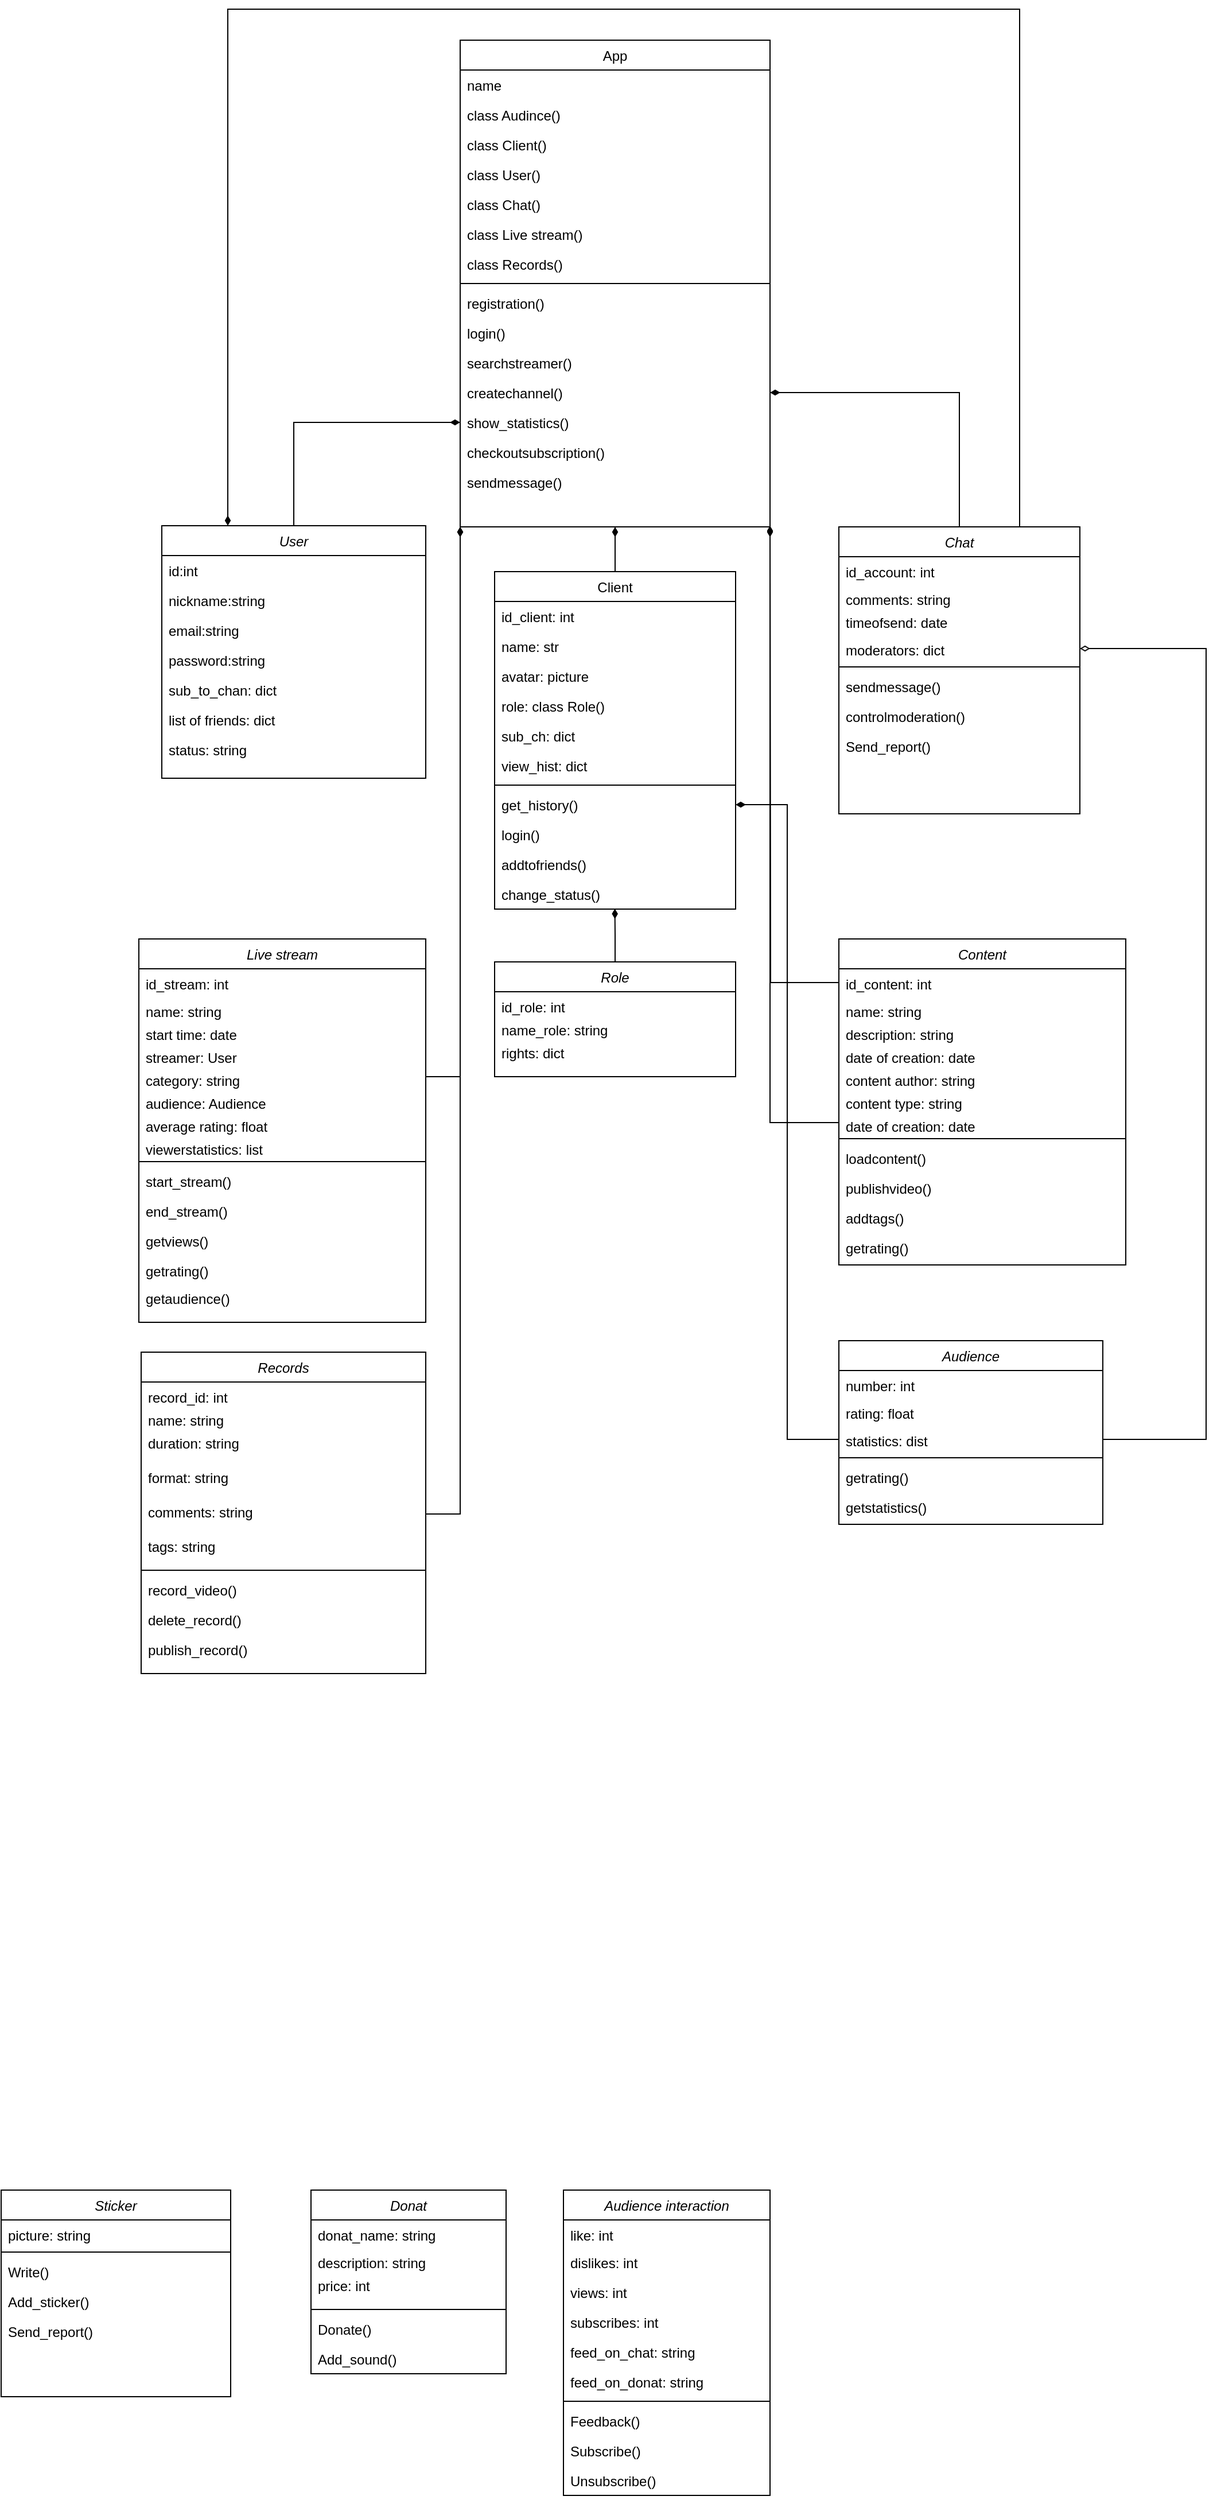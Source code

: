 <mxfile version="22.0.4" type="google">
  <diagram id="C5RBs43oDa-KdzZeNtuy" name="Page-1">
    <mxGraphModel dx="2021" dy="2957" grid="1" gridSize="10" guides="1" tooltips="1" connect="1" arrows="1" fold="1" page="1" pageScale="1" pageWidth="827" pageHeight="1169" math="0" shadow="0">
      <root>
        <mxCell id="WIyWlLk6GJQsqaUBKTNV-0" />
        <mxCell id="WIyWlLk6GJQsqaUBKTNV-1" parent="WIyWlLk6GJQsqaUBKTNV-0" />
        <mxCell id="UGSIZcxoESysvFUtG4TC-236" style="edgeStyle=orthogonalEdgeStyle;rounded=0;orthogonalLoop=1;jettySize=auto;html=1;exitX=0.5;exitY=0;exitDx=0;exitDy=0;entryX=0.5;entryY=1;entryDx=0;entryDy=0;endArrow=diamondThin;endFill=1;" edge="1" parent="WIyWlLk6GJQsqaUBKTNV-1" source="zkfFHV4jXpPFQw0GAbJ--17" target="UGSIZcxoESysvFUtG4TC-107">
          <mxGeometry relative="1" as="geometry" />
        </mxCell>
        <mxCell id="zkfFHV4jXpPFQw0GAbJ--17" value="Client" style="swimlane;fontStyle=0;align=center;verticalAlign=top;childLayout=stackLayout;horizontal=1;startSize=26;horizontalStack=0;resizeParent=1;resizeLast=0;collapsible=1;marginBottom=0;rounded=0;shadow=0;strokeWidth=1;" parent="WIyWlLk6GJQsqaUBKTNV-1" vertex="1">
          <mxGeometry x="-300" y="-1130" width="210" height="294" as="geometry">
            <mxRectangle x="550" y="140" width="160" height="26" as="alternateBounds" />
          </mxGeometry>
        </mxCell>
        <mxCell id="B8_ikGDVAbb1fkvd0sHW-5" value="id_client: int" style="text;align=left;verticalAlign=top;spacingLeft=4;spacingRight=4;overflow=hidden;rotatable=0;points=[[0,0.5],[1,0.5]];portConstraint=eastwest;" parent="zkfFHV4jXpPFQw0GAbJ--17" vertex="1">
          <mxGeometry y="26" width="210" height="26" as="geometry" />
        </mxCell>
        <mxCell id="zkfFHV4jXpPFQw0GAbJ--22" value="name: str" style="text;align=left;verticalAlign=top;spacingLeft=4;spacingRight=4;overflow=hidden;rotatable=0;points=[[0,0.5],[1,0.5]];portConstraint=eastwest;rounded=0;shadow=0;html=0;" parent="zkfFHV4jXpPFQw0GAbJ--17" vertex="1">
          <mxGeometry y="52" width="210" height="26" as="geometry" />
        </mxCell>
        <mxCell id="B8_ikGDVAbb1fkvd0sHW-7" value="avatar: picture" style="text;align=left;verticalAlign=top;spacingLeft=4;spacingRight=4;overflow=hidden;rotatable=0;points=[[0,0.5],[1,0.5]];portConstraint=eastwest;rounded=0;shadow=0;html=0;" parent="zkfFHV4jXpPFQw0GAbJ--17" vertex="1">
          <mxGeometry y="78" width="210" height="26" as="geometry" />
        </mxCell>
        <mxCell id="B8_ikGDVAbb1fkvd0sHW-8" value="role: class Role()" style="text;align=left;verticalAlign=top;spacingLeft=4;spacingRight=4;overflow=hidden;rotatable=0;points=[[0,0.5],[1,0.5]];portConstraint=eastwest;rounded=0;shadow=0;html=0;" parent="zkfFHV4jXpPFQw0GAbJ--17" vertex="1">
          <mxGeometry y="104" width="210" height="26" as="geometry" />
        </mxCell>
        <mxCell id="UGSIZcxoESysvFUtG4TC-145" value="sub_ch: dict" style="text;align=left;verticalAlign=top;spacingLeft=4;spacingRight=4;overflow=hidden;rotatable=0;points=[[0,0.5],[1,0.5]];portConstraint=eastwest;rounded=0;shadow=0;html=0;" vertex="1" parent="zkfFHV4jXpPFQw0GAbJ--17">
          <mxGeometry y="130" width="210" height="26" as="geometry" />
        </mxCell>
        <mxCell id="UGSIZcxoESysvFUtG4TC-146" value="view_hist: dict" style="text;align=left;verticalAlign=top;spacingLeft=4;spacingRight=4;overflow=hidden;rotatable=0;points=[[0,0.5],[1,0.5]];portConstraint=eastwest;rounded=0;shadow=0;html=0;" vertex="1" parent="zkfFHV4jXpPFQw0GAbJ--17">
          <mxGeometry y="156" width="210" height="26" as="geometry" />
        </mxCell>
        <mxCell id="zkfFHV4jXpPFQw0GAbJ--23" value="" style="line;html=1;strokeWidth=1;align=left;verticalAlign=middle;spacingTop=-1;spacingLeft=3;spacingRight=3;rotatable=0;labelPosition=right;points=[];portConstraint=eastwest;" parent="zkfFHV4jXpPFQw0GAbJ--17" vertex="1">
          <mxGeometry y="182" width="210" height="8" as="geometry" />
        </mxCell>
        <mxCell id="zkfFHV4jXpPFQw0GAbJ--24" value="get_history()" style="text;align=left;verticalAlign=top;spacingLeft=4;spacingRight=4;overflow=hidden;rotatable=0;points=[[0,0.5],[1,0.5]];portConstraint=eastwest;" parent="zkfFHV4jXpPFQw0GAbJ--17" vertex="1">
          <mxGeometry y="190" width="210" height="26" as="geometry" />
        </mxCell>
        <mxCell id="B8_ikGDVAbb1fkvd0sHW-78" value="login()" style="text;align=left;verticalAlign=top;spacingLeft=4;spacingRight=4;overflow=hidden;rotatable=0;points=[[0,0.5],[1,0.5]];portConstraint=eastwest;" parent="zkfFHV4jXpPFQw0GAbJ--17" vertex="1">
          <mxGeometry y="216" width="210" height="26" as="geometry" />
        </mxCell>
        <mxCell id="3c8CafPtWmcre8WRal2y-1" value="addtofriends()" style="text;align=left;verticalAlign=top;spacingLeft=4;spacingRight=4;overflow=hidden;rotatable=0;points=[[0,0.5],[1,0.5]];portConstraint=eastwest;" parent="zkfFHV4jXpPFQw0GAbJ--17" vertex="1">
          <mxGeometry y="242" width="210" height="26" as="geometry" />
        </mxCell>
        <mxCell id="B8_ikGDVAbb1fkvd0sHW-79" value="change_status()" style="text;align=left;verticalAlign=top;spacingLeft=4;spacingRight=4;overflow=hidden;rotatable=0;points=[[0,0.5],[1,0.5]];portConstraint=eastwest;" parent="zkfFHV4jXpPFQw0GAbJ--17" vertex="1">
          <mxGeometry y="268" width="210" height="26" as="geometry" />
        </mxCell>
        <mxCell id="Hy8D1FEmnAMoE5ZinH2g-4" value="Content" style="swimlane;fontStyle=2;align=center;verticalAlign=top;childLayout=stackLayout;horizontal=1;startSize=26;horizontalStack=0;resizeParent=1;resizeLast=0;collapsible=1;marginBottom=0;rounded=0;shadow=0;strokeWidth=1;" parent="WIyWlLk6GJQsqaUBKTNV-1" vertex="1">
          <mxGeometry y="-810" width="250" height="284" as="geometry">
            <mxRectangle x="230" y="140" width="160" height="26" as="alternateBounds" />
          </mxGeometry>
        </mxCell>
        <mxCell id="UGSIZcxoESysvFUtG4TC-8" value="id_content: int" style="text;align=left;verticalAlign=top;spacingLeft=4;spacingRight=4;overflow=hidden;rotatable=0;points=[[0,0.5],[1,0.5]];portConstraint=eastwest;rounded=0;shadow=0;html=0;" vertex="1" parent="Hy8D1FEmnAMoE5ZinH2g-4">
          <mxGeometry y="26" width="250" height="24" as="geometry" />
        </mxCell>
        <mxCell id="B8_ikGDVAbb1fkvd0sHW-59" value="name: string&#xa;" style="text;align=left;verticalAlign=top;spacingLeft=4;spacingRight=4;overflow=hidden;rotatable=0;points=[[0,0.5],[1,0.5]];portConstraint=eastwest;rounded=0;shadow=0;html=0;" parent="Hy8D1FEmnAMoE5ZinH2g-4" vertex="1">
          <mxGeometry y="50" width="250" height="20" as="geometry" />
        </mxCell>
        <mxCell id="UGSIZcxoESysvFUtG4TC-9" value="description: string&#xa;" style="text;align=left;verticalAlign=top;spacingLeft=4;spacingRight=4;overflow=hidden;rotatable=0;points=[[0,0.5],[1,0.5]];portConstraint=eastwest;rounded=0;shadow=0;html=0;" vertex="1" parent="Hy8D1FEmnAMoE5ZinH2g-4">
          <mxGeometry y="70" width="250" height="20" as="geometry" />
        </mxCell>
        <mxCell id="UGSIZcxoESysvFUtG4TC-180" value="date of creation: date" style="text;align=left;verticalAlign=top;spacingLeft=4;spacingRight=4;overflow=hidden;rotatable=0;points=[[0,0.5],[1,0.5]];portConstraint=eastwest;rounded=0;shadow=0;html=0;" vertex="1" parent="Hy8D1FEmnAMoE5ZinH2g-4">
          <mxGeometry y="90" width="250" height="20" as="geometry" />
        </mxCell>
        <mxCell id="UGSIZcxoESysvFUtG4TC-181" value="content author: string" style="text;align=left;verticalAlign=top;spacingLeft=4;spacingRight=4;overflow=hidden;rotatable=0;points=[[0,0.5],[1,0.5]];portConstraint=eastwest;rounded=0;shadow=0;html=0;" vertex="1" parent="Hy8D1FEmnAMoE5ZinH2g-4">
          <mxGeometry y="110" width="250" height="20" as="geometry" />
        </mxCell>
        <mxCell id="UGSIZcxoESysvFUtG4TC-182" value="content type: string" style="text;align=left;verticalAlign=top;spacingLeft=4;spacingRight=4;overflow=hidden;rotatable=0;points=[[0,0.5],[1,0.5]];portConstraint=eastwest;rounded=0;shadow=0;html=0;" vertex="1" parent="Hy8D1FEmnAMoE5ZinH2g-4">
          <mxGeometry y="130" width="250" height="20" as="geometry" />
        </mxCell>
        <mxCell id="UGSIZcxoESysvFUtG4TC-183" value="date of creation: date" style="text;align=left;verticalAlign=top;spacingLeft=4;spacingRight=4;overflow=hidden;rotatable=0;points=[[0,0.5],[1,0.5]];portConstraint=eastwest;rounded=0;shadow=0;html=0;" vertex="1" parent="Hy8D1FEmnAMoE5ZinH2g-4">
          <mxGeometry y="150" width="250" height="20" as="geometry" />
        </mxCell>
        <mxCell id="Hy8D1FEmnAMoE5ZinH2g-6" value="" style="line;html=1;strokeWidth=1;align=left;verticalAlign=middle;spacingTop=-1;spacingLeft=3;spacingRight=3;rotatable=0;labelPosition=right;points=[];portConstraint=eastwest;" parent="Hy8D1FEmnAMoE5ZinH2g-4" vertex="1">
          <mxGeometry y="170" width="250" height="8" as="geometry" />
        </mxCell>
        <mxCell id="OMT4Jzc-BV6IobhORvSo-1" value="loadcontent()" style="text;align=left;verticalAlign=top;spacingLeft=4;spacingRight=4;overflow=hidden;rotatable=0;points=[[0,0.5],[1,0.5]];portConstraint=eastwest;" parent="Hy8D1FEmnAMoE5ZinH2g-4" vertex="1">
          <mxGeometry y="178" width="250" height="26" as="geometry" />
        </mxCell>
        <mxCell id="UGSIZcxoESysvFUtG4TC-184" value="publishvideo()" style="text;align=left;verticalAlign=top;spacingLeft=4;spacingRight=4;overflow=hidden;rotatable=0;points=[[0,0.5],[1,0.5]];portConstraint=eastwest;" vertex="1" parent="Hy8D1FEmnAMoE5ZinH2g-4">
          <mxGeometry y="204" width="250" height="26" as="geometry" />
        </mxCell>
        <mxCell id="UGSIZcxoESysvFUtG4TC-196" value="addtags()" style="text;align=left;verticalAlign=top;spacingLeft=4;spacingRight=4;overflow=hidden;rotatable=0;points=[[0,0.5],[1,0.5]];portConstraint=eastwest;" vertex="1" parent="Hy8D1FEmnAMoE5ZinH2g-4">
          <mxGeometry y="230" width="250" height="26" as="geometry" />
        </mxCell>
        <mxCell id="UGSIZcxoESysvFUtG4TC-197" value="getrating()" style="text;align=left;verticalAlign=top;spacingLeft=4;spacingRight=4;overflow=hidden;rotatable=0;points=[[0,0.5],[1,0.5]];portConstraint=eastwest;" vertex="1" parent="Hy8D1FEmnAMoE5ZinH2g-4">
          <mxGeometry y="256" width="250" height="26" as="geometry" />
        </mxCell>
        <mxCell id="UGSIZcxoESysvFUtG4TC-14" value="Records" style="swimlane;fontStyle=2;align=center;verticalAlign=top;childLayout=stackLayout;horizontal=1;startSize=26;horizontalStack=0;resizeParent=1;resizeLast=0;collapsible=1;marginBottom=0;rounded=0;shadow=0;strokeWidth=1;" vertex="1" parent="WIyWlLk6GJQsqaUBKTNV-1">
          <mxGeometry x="-608" y="-450" width="248" height="280" as="geometry">
            <mxRectangle x="230" y="140" width="160" height="26" as="alternateBounds" />
          </mxGeometry>
        </mxCell>
        <mxCell id="UGSIZcxoESysvFUtG4TC-16" value="record_id: int" style="text;align=left;verticalAlign=top;spacingLeft=4;spacingRight=4;overflow=hidden;rotatable=0;points=[[0,0.5],[1,0.5]];portConstraint=eastwest;rounded=0;shadow=0;html=0;" vertex="1" parent="UGSIZcxoESysvFUtG4TC-14">
          <mxGeometry y="26" width="248" height="20" as="geometry" />
        </mxCell>
        <mxCell id="UGSIZcxoESysvFUtG4TC-103" value="name: string&#xa;" style="text;align=left;verticalAlign=top;spacingLeft=4;spacingRight=4;overflow=hidden;rotatable=0;points=[[0,0.5],[1,0.5]];portConstraint=eastwest;rounded=0;shadow=0;html=0;" vertex="1" parent="UGSIZcxoESysvFUtG4TC-14">
          <mxGeometry y="46" width="248" height="20" as="geometry" />
        </mxCell>
        <mxCell id="UGSIZcxoESysvFUtG4TC-17" value="duration: string" style="text;align=left;verticalAlign=top;spacingLeft=4;spacingRight=4;overflow=hidden;rotatable=0;points=[[0,0.5],[1,0.5]];portConstraint=eastwest;rounded=0;shadow=0;html=0;" vertex="1" parent="UGSIZcxoESysvFUtG4TC-14">
          <mxGeometry y="66" width="248" height="30" as="geometry" />
        </mxCell>
        <mxCell id="UGSIZcxoESysvFUtG4TC-216" value="format: string" style="text;align=left;verticalAlign=top;spacingLeft=4;spacingRight=4;overflow=hidden;rotatable=0;points=[[0,0.5],[1,0.5]];portConstraint=eastwest;rounded=0;shadow=0;html=0;" vertex="1" parent="UGSIZcxoESysvFUtG4TC-14">
          <mxGeometry y="96" width="248" height="30" as="geometry" />
        </mxCell>
        <mxCell id="UGSIZcxoESysvFUtG4TC-217" value="comments: string&#xa;" style="text;align=left;verticalAlign=top;spacingLeft=4;spacingRight=4;overflow=hidden;rotatable=0;points=[[0,0.5],[1,0.5]];portConstraint=eastwest;rounded=0;shadow=0;html=0;" vertex="1" parent="UGSIZcxoESysvFUtG4TC-14">
          <mxGeometry y="126" width="248" height="30" as="geometry" />
        </mxCell>
        <mxCell id="UGSIZcxoESysvFUtG4TC-218" value="tags: string&#xa;" style="text;align=left;verticalAlign=top;spacingLeft=4;spacingRight=4;overflow=hidden;rotatable=0;points=[[0,0.5],[1,0.5]];portConstraint=eastwest;rounded=0;shadow=0;html=0;" vertex="1" parent="UGSIZcxoESysvFUtG4TC-14">
          <mxGeometry y="156" width="248" height="30" as="geometry" />
        </mxCell>
        <mxCell id="UGSIZcxoESysvFUtG4TC-18" value="" style="line;html=1;strokeWidth=1;align=left;verticalAlign=middle;spacingTop=-1;spacingLeft=3;spacingRight=3;rotatable=0;labelPosition=right;points=[];portConstraint=eastwest;" vertex="1" parent="UGSIZcxoESysvFUtG4TC-14">
          <mxGeometry y="186" width="248" height="8" as="geometry" />
        </mxCell>
        <mxCell id="UGSIZcxoESysvFUtG4TC-100" value="record_video()" style="text;align=left;verticalAlign=top;spacingLeft=4;spacingRight=4;overflow=hidden;rotatable=0;points=[[0,0.5],[1,0.5]];portConstraint=eastwest;" vertex="1" parent="UGSIZcxoESysvFUtG4TC-14">
          <mxGeometry y="194" width="248" height="26" as="geometry" />
        </mxCell>
        <mxCell id="UGSIZcxoESysvFUtG4TC-99" value="delete_record()" style="text;align=left;verticalAlign=top;spacingLeft=4;spacingRight=4;overflow=hidden;rotatable=0;points=[[0,0.5],[1,0.5]];portConstraint=eastwest;" vertex="1" parent="UGSIZcxoESysvFUtG4TC-14">
          <mxGeometry y="220" width="248" height="26" as="geometry" />
        </mxCell>
        <mxCell id="UGSIZcxoESysvFUtG4TC-101" value="publish_record()" style="text;align=left;verticalAlign=top;spacingLeft=4;spacingRight=4;overflow=hidden;rotatable=0;points=[[0,0.5],[1,0.5]];portConstraint=eastwest;" vertex="1" parent="UGSIZcxoESysvFUtG4TC-14">
          <mxGeometry y="246" width="248" height="26" as="geometry" />
        </mxCell>
        <mxCell id="UGSIZcxoESysvFUtG4TC-21" value="Live stream" style="swimlane;fontStyle=2;align=center;verticalAlign=top;childLayout=stackLayout;horizontal=1;startSize=26;horizontalStack=0;resizeParent=1;resizeLast=0;collapsible=1;marginBottom=0;rounded=0;shadow=0;strokeWidth=1;" vertex="1" parent="WIyWlLk6GJQsqaUBKTNV-1">
          <mxGeometry x="-610" y="-810" width="250" height="334" as="geometry">
            <mxRectangle x="230" y="140" width="160" height="26" as="alternateBounds" />
          </mxGeometry>
        </mxCell>
        <mxCell id="UGSIZcxoESysvFUtG4TC-22" value="id_stream: int&#xa;" style="text;align=left;verticalAlign=top;spacingLeft=4;spacingRight=4;overflow=hidden;rotatable=0;points=[[0,0.5],[1,0.5]];portConstraint=eastwest;rounded=0;shadow=0;html=0;" vertex="1" parent="UGSIZcxoESysvFUtG4TC-21">
          <mxGeometry y="26" width="250" height="24" as="geometry" />
        </mxCell>
        <mxCell id="UGSIZcxoESysvFUtG4TC-23" value="name: string&#xa;" style="text;align=left;verticalAlign=top;spacingLeft=4;spacingRight=4;overflow=hidden;rotatable=0;points=[[0,0.5],[1,0.5]];portConstraint=eastwest;rounded=0;shadow=0;html=0;" vertex="1" parent="UGSIZcxoESysvFUtG4TC-21">
          <mxGeometry y="50" width="250" height="20" as="geometry" />
        </mxCell>
        <mxCell id="UGSIZcxoESysvFUtG4TC-199" value="start time: date" style="text;align=left;verticalAlign=top;spacingLeft=4;spacingRight=4;overflow=hidden;rotatable=0;points=[[0,0.5],[1,0.5]];portConstraint=eastwest;rounded=0;shadow=0;html=0;" vertex="1" parent="UGSIZcxoESysvFUtG4TC-21">
          <mxGeometry y="70" width="250" height="20" as="geometry" />
        </mxCell>
        <mxCell id="UGSIZcxoESysvFUtG4TC-210" value="streamer: User" style="text;align=left;verticalAlign=top;spacingLeft=4;spacingRight=4;overflow=hidden;rotatable=0;points=[[0,0.5],[1,0.5]];portConstraint=eastwest;rounded=0;shadow=0;html=0;" vertex="1" parent="UGSIZcxoESysvFUtG4TC-21">
          <mxGeometry y="90" width="250" height="20" as="geometry" />
        </mxCell>
        <mxCell id="UGSIZcxoESysvFUtG4TC-211" value="category: string" style="text;align=left;verticalAlign=top;spacingLeft=4;spacingRight=4;overflow=hidden;rotatable=0;points=[[0,0.5],[1,0.5]];portConstraint=eastwest;rounded=0;shadow=0;html=0;" vertex="1" parent="UGSIZcxoESysvFUtG4TC-21">
          <mxGeometry y="110" width="250" height="20" as="geometry" />
        </mxCell>
        <mxCell id="UGSIZcxoESysvFUtG4TC-212" value="audience: Audience" style="text;align=left;verticalAlign=top;spacingLeft=4;spacingRight=4;overflow=hidden;rotatable=0;points=[[0,0.5],[1,0.5]];portConstraint=eastwest;rounded=0;shadow=0;html=0;" vertex="1" parent="UGSIZcxoESysvFUtG4TC-21">
          <mxGeometry y="130" width="250" height="20" as="geometry" />
        </mxCell>
        <mxCell id="UGSIZcxoESysvFUtG4TC-213" value="average rating: float" style="text;align=left;verticalAlign=top;spacingLeft=4;spacingRight=4;overflow=hidden;rotatable=0;points=[[0,0.5],[1,0.5]];portConstraint=eastwest;rounded=0;shadow=0;html=0;" vertex="1" parent="UGSIZcxoESysvFUtG4TC-21">
          <mxGeometry y="150" width="250" height="20" as="geometry" />
        </mxCell>
        <mxCell id="UGSIZcxoESysvFUtG4TC-214" value="viewerstatistics: list" style="text;align=left;verticalAlign=top;spacingLeft=4;spacingRight=4;overflow=hidden;rotatable=0;points=[[0,0.5],[1,0.5]];portConstraint=eastwest;rounded=0;shadow=0;html=0;" vertex="1" parent="UGSIZcxoESysvFUtG4TC-21">
          <mxGeometry y="170" width="250" height="20" as="geometry" />
        </mxCell>
        <mxCell id="UGSIZcxoESysvFUtG4TC-25" value="" style="line;html=1;strokeWidth=1;align=left;verticalAlign=middle;spacingTop=-1;spacingLeft=3;spacingRight=3;rotatable=0;labelPosition=right;points=[];portConstraint=eastwest;" vertex="1" parent="UGSIZcxoESysvFUtG4TC-21">
          <mxGeometry y="190" width="250" height="8" as="geometry" />
        </mxCell>
        <mxCell id="UGSIZcxoESysvFUtG4TC-26" value="start_stream()" style="text;align=left;verticalAlign=top;spacingLeft=4;spacingRight=4;overflow=hidden;rotatable=0;points=[[0,0.5],[1,0.5]];portConstraint=eastwest;" vertex="1" parent="UGSIZcxoESysvFUtG4TC-21">
          <mxGeometry y="198" width="250" height="26" as="geometry" />
        </mxCell>
        <mxCell id="UGSIZcxoESysvFUtG4TC-45" value="end_stream()" style="text;align=left;verticalAlign=top;spacingLeft=4;spacingRight=4;overflow=hidden;rotatable=0;points=[[0,0.5],[1,0.5]];portConstraint=eastwest;" vertex="1" parent="UGSIZcxoESysvFUtG4TC-21">
          <mxGeometry y="224" width="250" height="26" as="geometry" />
        </mxCell>
        <mxCell id="UGSIZcxoESysvFUtG4TC-53" value="getviews()" style="text;align=left;verticalAlign=top;spacingLeft=4;spacingRight=4;overflow=hidden;rotatable=0;points=[[0,0.5],[1,0.5]];portConstraint=eastwest;" vertex="1" parent="UGSIZcxoESysvFUtG4TC-21">
          <mxGeometry y="250" width="250" height="26" as="geometry" />
        </mxCell>
        <mxCell id="UGSIZcxoESysvFUtG4TC-54" value="getrating()" style="text;align=left;verticalAlign=top;spacingLeft=4;spacingRight=4;overflow=hidden;rotatable=0;points=[[0,0.5],[1,0.5]];portConstraint=eastwest;" vertex="1" parent="UGSIZcxoESysvFUtG4TC-21">
          <mxGeometry y="276" width="250" height="24" as="geometry" />
        </mxCell>
        <mxCell id="UGSIZcxoESysvFUtG4TC-98" value="getaudience()" style="text;align=left;verticalAlign=top;spacingLeft=4;spacingRight=4;overflow=hidden;rotatable=0;points=[[0,0.5],[1,0.5]];portConstraint=eastwest;" vertex="1" parent="UGSIZcxoESysvFUtG4TC-21">
          <mxGeometry y="300" width="250" height="34" as="geometry" />
        </mxCell>
        <mxCell id="UGSIZcxoESysvFUtG4TC-27" value="Donat" style="swimlane;fontStyle=2;align=center;verticalAlign=top;childLayout=stackLayout;horizontal=1;startSize=26;horizontalStack=0;resizeParent=1;resizeLast=0;collapsible=1;marginBottom=0;rounded=0;shadow=0;strokeWidth=1;" vertex="1" parent="WIyWlLk6GJQsqaUBKTNV-1">
          <mxGeometry x="-460" y="280" width="170" height="160" as="geometry">
            <mxRectangle x="230" y="140" width="160" height="26" as="alternateBounds" />
          </mxGeometry>
        </mxCell>
        <mxCell id="UGSIZcxoESysvFUtG4TC-28" value="donat_name: string&#xa;" style="text;align=left;verticalAlign=top;spacingLeft=4;spacingRight=4;overflow=hidden;rotatable=0;points=[[0,0.5],[1,0.5]];portConstraint=eastwest;rounded=0;shadow=0;html=0;" vertex="1" parent="UGSIZcxoESysvFUtG4TC-27">
          <mxGeometry y="26" width="170" height="24" as="geometry" />
        </mxCell>
        <mxCell id="UGSIZcxoESysvFUtG4TC-29" value="description: string&#xa;" style="text;align=left;verticalAlign=top;spacingLeft=4;spacingRight=4;overflow=hidden;rotatable=0;points=[[0,0.5],[1,0.5]];portConstraint=eastwest;rounded=0;shadow=0;html=0;" vertex="1" parent="UGSIZcxoESysvFUtG4TC-27">
          <mxGeometry y="50" width="170" height="20" as="geometry" />
        </mxCell>
        <mxCell id="UGSIZcxoESysvFUtG4TC-30" value="price: int&#xa;" style="text;align=left;verticalAlign=top;spacingLeft=4;spacingRight=4;overflow=hidden;rotatable=0;points=[[0,0.5],[1,0.5]];portConstraint=eastwest;rounded=0;shadow=0;html=0;" vertex="1" parent="UGSIZcxoESysvFUtG4TC-27">
          <mxGeometry y="70" width="170" height="30" as="geometry" />
        </mxCell>
        <mxCell id="UGSIZcxoESysvFUtG4TC-31" value="" style="line;html=1;strokeWidth=1;align=left;verticalAlign=middle;spacingTop=-1;spacingLeft=3;spacingRight=3;rotatable=0;labelPosition=right;points=[];portConstraint=eastwest;" vertex="1" parent="UGSIZcxoESysvFUtG4TC-27">
          <mxGeometry y="100" width="170" height="8" as="geometry" />
        </mxCell>
        <mxCell id="UGSIZcxoESysvFUtG4TC-32" value="Donate()" style="text;align=left;verticalAlign=top;spacingLeft=4;spacingRight=4;overflow=hidden;rotatable=0;points=[[0,0.5],[1,0.5]];portConstraint=eastwest;" vertex="1" parent="UGSIZcxoESysvFUtG4TC-27">
          <mxGeometry y="108" width="170" height="26" as="geometry" />
        </mxCell>
        <mxCell id="UGSIZcxoESysvFUtG4TC-56" value="Add_sound()" style="text;align=left;verticalAlign=top;spacingLeft=4;spacingRight=4;overflow=hidden;rotatable=0;points=[[0,0.5],[1,0.5]];portConstraint=eastwest;" vertex="1" parent="UGSIZcxoESysvFUtG4TC-27">
          <mxGeometry y="134" width="170" height="26" as="geometry" />
        </mxCell>
        <mxCell id="UGSIZcxoESysvFUtG4TC-237" style="edgeStyle=orthogonalEdgeStyle;rounded=0;orthogonalLoop=1;jettySize=auto;html=1;exitX=0.5;exitY=0;exitDx=0;exitDy=0;entryX=1;entryY=0.5;entryDx=0;entryDy=0;endArrow=diamondThin;endFill=1;" edge="1" parent="WIyWlLk6GJQsqaUBKTNV-1" source="UGSIZcxoESysvFUtG4TC-33" target="UGSIZcxoESysvFUtG4TC-116">
          <mxGeometry relative="1" as="geometry" />
        </mxCell>
        <mxCell id="UGSIZcxoESysvFUtG4TC-248" style="edgeStyle=orthogonalEdgeStyle;rounded=0;orthogonalLoop=1;jettySize=auto;html=1;exitX=0.75;exitY=0;exitDx=0;exitDy=0;entryX=0.25;entryY=0;entryDx=0;entryDy=0;endArrow=diamondThin;endFill=1;" edge="1" parent="WIyWlLk6GJQsqaUBKTNV-1" source="UGSIZcxoESysvFUtG4TC-33" target="zkfFHV4jXpPFQw0GAbJ--0">
          <mxGeometry relative="1" as="geometry">
            <Array as="points">
              <mxPoint x="158" y="-1620" />
              <mxPoint x="-532" y="-1620" />
            </Array>
          </mxGeometry>
        </mxCell>
        <mxCell id="UGSIZcxoESysvFUtG4TC-33" value="Chat" style="swimlane;fontStyle=2;align=center;verticalAlign=top;childLayout=stackLayout;horizontal=1;startSize=26;horizontalStack=0;resizeParent=1;resizeLast=0;collapsible=1;marginBottom=0;rounded=0;shadow=0;strokeWidth=1;" vertex="1" parent="WIyWlLk6GJQsqaUBKTNV-1">
          <mxGeometry y="-1169" width="210" height="250" as="geometry">
            <mxRectangle x="230" y="140" width="160" height="26" as="alternateBounds" />
          </mxGeometry>
        </mxCell>
        <mxCell id="UGSIZcxoESysvFUtG4TC-36" value="id_account: int " style="text;align=left;verticalAlign=top;spacingLeft=4;spacingRight=4;overflow=hidden;rotatable=0;points=[[0,0.5],[1,0.5]];portConstraint=eastwest;rounded=0;shadow=0;html=0;" vertex="1" parent="UGSIZcxoESysvFUtG4TC-33">
          <mxGeometry y="26" width="210" height="24" as="geometry" />
        </mxCell>
        <mxCell id="UGSIZcxoESysvFUtG4TC-34" value="comments: string&#xa;" style="text;align=left;verticalAlign=top;spacingLeft=4;spacingRight=4;overflow=hidden;rotatable=0;points=[[0,0.5],[1,0.5]];portConstraint=eastwest;rounded=0;shadow=0;html=0;" vertex="1" parent="UGSIZcxoESysvFUtG4TC-33">
          <mxGeometry y="50" width="210" height="20" as="geometry" />
        </mxCell>
        <mxCell id="UGSIZcxoESysvFUtG4TC-178" value="timeofsend: date" style="text;align=left;verticalAlign=top;spacingLeft=4;spacingRight=4;overflow=hidden;rotatable=0;points=[[0,0.5],[1,0.5]];portConstraint=eastwest;rounded=0;shadow=0;html=0;" vertex="1" parent="UGSIZcxoESysvFUtG4TC-33">
          <mxGeometry y="70" width="210" height="24" as="geometry" />
        </mxCell>
        <mxCell id="UGSIZcxoESysvFUtG4TC-179" value="moderators: dict&#xa;" style="text;align=left;verticalAlign=top;spacingLeft=4;spacingRight=4;overflow=hidden;rotatable=0;points=[[0,0.5],[1,0.5]];portConstraint=eastwest;rounded=0;shadow=0;html=0;" vertex="1" parent="UGSIZcxoESysvFUtG4TC-33">
          <mxGeometry y="94" width="210" height="24" as="geometry" />
        </mxCell>
        <mxCell id="UGSIZcxoESysvFUtG4TC-37" value="" style="line;html=1;strokeWidth=1;align=left;verticalAlign=middle;spacingTop=-1;spacingLeft=3;spacingRight=3;rotatable=0;labelPosition=right;points=[];portConstraint=eastwest;" vertex="1" parent="UGSIZcxoESysvFUtG4TC-33">
          <mxGeometry y="118" width="210" height="8" as="geometry" />
        </mxCell>
        <mxCell id="UGSIZcxoESysvFUtG4TC-38" value="sendmessage()" style="text;align=left;verticalAlign=top;spacingLeft=4;spacingRight=4;overflow=hidden;rotatable=0;points=[[0,0.5],[1,0.5]];portConstraint=eastwest;" vertex="1" parent="UGSIZcxoESysvFUtG4TC-33">
          <mxGeometry y="126" width="210" height="26" as="geometry" />
        </mxCell>
        <mxCell id="UGSIZcxoESysvFUtG4TC-86" value="controlmoderation()" style="text;align=left;verticalAlign=top;spacingLeft=4;spacingRight=4;overflow=hidden;rotatable=0;points=[[0,0.5],[1,0.5]];portConstraint=eastwest;" vertex="1" parent="UGSIZcxoESysvFUtG4TC-33">
          <mxGeometry y="152" width="210" height="26" as="geometry" />
        </mxCell>
        <mxCell id="UGSIZcxoESysvFUtG4TC-87" value="Send_report()" style="text;align=left;verticalAlign=top;spacingLeft=4;spacingRight=4;overflow=hidden;rotatable=0;points=[[0,0.5],[1,0.5]];portConstraint=eastwest;" vertex="1" parent="UGSIZcxoESysvFUtG4TC-33">
          <mxGeometry y="178" width="210" height="26" as="geometry" />
        </mxCell>
        <mxCell id="UGSIZcxoESysvFUtG4TC-39" value="Аudience interaction" style="swimlane;fontStyle=2;align=center;verticalAlign=top;childLayout=stackLayout;horizontal=1;startSize=26;horizontalStack=0;resizeParent=1;resizeLast=0;collapsible=1;marginBottom=0;rounded=0;shadow=0;strokeWidth=1;" vertex="1" parent="WIyWlLk6GJQsqaUBKTNV-1">
          <mxGeometry x="-240" y="280" width="180" height="266" as="geometry">
            <mxRectangle x="230" y="140" width="160" height="26" as="alternateBounds" />
          </mxGeometry>
        </mxCell>
        <mxCell id="UGSIZcxoESysvFUtG4TC-42" value="like: int&#xa; &#xa;" style="text;align=left;verticalAlign=top;spacingLeft=4;spacingRight=4;overflow=hidden;rotatable=0;points=[[0,0.5],[1,0.5]];portConstraint=eastwest;rounded=0;shadow=0;html=0;" vertex="1" parent="UGSIZcxoESysvFUtG4TC-39">
          <mxGeometry y="26" width="180" height="24" as="geometry" />
        </mxCell>
        <mxCell id="UGSIZcxoESysvFUtG4TC-76" value="dislikes: int&#xa;" style="text;align=left;verticalAlign=top;spacingLeft=4;spacingRight=4;overflow=hidden;rotatable=0;points=[[0,0.5],[1,0.5]];portConstraint=eastwest;" vertex="1" parent="UGSIZcxoESysvFUtG4TC-39">
          <mxGeometry y="50" width="180" height="26" as="geometry" />
        </mxCell>
        <mxCell id="UGSIZcxoESysvFUtG4TC-102" value="views: int" style="text;align=left;verticalAlign=top;spacingLeft=4;spacingRight=4;overflow=hidden;rotatable=0;points=[[0,0.5],[1,0.5]];portConstraint=eastwest;" vertex="1" parent="UGSIZcxoESysvFUtG4TC-39">
          <mxGeometry y="76" width="180" height="26" as="geometry" />
        </mxCell>
        <mxCell id="UGSIZcxoESysvFUtG4TC-77" value="subscribes: int&#xa;" style="text;align=left;verticalAlign=top;spacingLeft=4;spacingRight=4;overflow=hidden;rotatable=0;points=[[0,0.5],[1,0.5]];portConstraint=eastwest;" vertex="1" parent="UGSIZcxoESysvFUtG4TC-39">
          <mxGeometry y="102" width="180" height="26" as="geometry" />
        </mxCell>
        <mxCell id="UGSIZcxoESysvFUtG4TC-78" value="feed_on_chat: string&#xa;" style="text;align=left;verticalAlign=top;spacingLeft=4;spacingRight=4;overflow=hidden;rotatable=0;points=[[0,0.5],[1,0.5]];portConstraint=eastwest;" vertex="1" parent="UGSIZcxoESysvFUtG4TC-39">
          <mxGeometry y="128" width="180" height="26" as="geometry" />
        </mxCell>
        <mxCell id="UGSIZcxoESysvFUtG4TC-79" value="feed_on_donat: string&#xa;" style="text;align=left;verticalAlign=top;spacingLeft=4;spacingRight=4;overflow=hidden;rotatable=0;points=[[0,0.5],[1,0.5]];portConstraint=eastwest;" vertex="1" parent="UGSIZcxoESysvFUtG4TC-39">
          <mxGeometry y="154" width="180" height="26" as="geometry" />
        </mxCell>
        <mxCell id="UGSIZcxoESysvFUtG4TC-43" value="" style="line;html=1;strokeWidth=1;align=left;verticalAlign=middle;spacingTop=-1;spacingLeft=3;spacingRight=3;rotatable=0;labelPosition=right;points=[];portConstraint=eastwest;" vertex="1" parent="UGSIZcxoESysvFUtG4TC-39">
          <mxGeometry y="180" width="180" height="8" as="geometry" />
        </mxCell>
        <mxCell id="UGSIZcxoESysvFUtG4TC-44" value="Feedback()" style="text;align=left;verticalAlign=top;spacingLeft=4;spacingRight=4;overflow=hidden;rotatable=0;points=[[0,0.5],[1,0.5]];portConstraint=eastwest;" vertex="1" parent="UGSIZcxoESysvFUtG4TC-39">
          <mxGeometry y="188" width="180" height="26" as="geometry" />
        </mxCell>
        <mxCell id="UGSIZcxoESysvFUtG4TC-95" value="Subscribe()" style="text;align=left;verticalAlign=top;spacingLeft=4;spacingRight=4;overflow=hidden;rotatable=0;points=[[0,0.5],[1,0.5]];portConstraint=eastwest;" vertex="1" parent="UGSIZcxoESysvFUtG4TC-39">
          <mxGeometry y="214" width="180" height="26" as="geometry" />
        </mxCell>
        <mxCell id="UGSIZcxoESysvFUtG4TC-96" value="Unsubscribe()" style="text;align=left;verticalAlign=top;spacingLeft=4;spacingRight=4;overflow=hidden;rotatable=0;points=[[0,0.5],[1,0.5]];portConstraint=eastwest;" vertex="1" parent="UGSIZcxoESysvFUtG4TC-39">
          <mxGeometry y="240" width="180" height="26" as="geometry" />
        </mxCell>
        <mxCell id="UGSIZcxoESysvFUtG4TC-66" value="Audience" style="swimlane;fontStyle=2;align=center;verticalAlign=top;childLayout=stackLayout;horizontal=1;startSize=26;horizontalStack=0;resizeParent=1;resizeLast=0;collapsible=1;marginBottom=0;rounded=0;shadow=0;strokeWidth=1;" vertex="1" parent="WIyWlLk6GJQsqaUBKTNV-1">
          <mxGeometry y="-460" width="230" height="160" as="geometry">
            <mxRectangle x="230" y="140" width="160" height="26" as="alternateBounds" />
          </mxGeometry>
        </mxCell>
        <mxCell id="UGSIZcxoESysvFUtG4TC-67" value="number: int&#xa;" style="text;align=left;verticalAlign=top;spacingLeft=4;spacingRight=4;overflow=hidden;rotatable=0;points=[[0,0.5],[1,0.5]];portConstraint=eastwest;rounded=0;shadow=0;html=0;" vertex="1" parent="UGSIZcxoESysvFUtG4TC-66">
          <mxGeometry y="26" width="230" height="24" as="geometry" />
        </mxCell>
        <mxCell id="UGSIZcxoESysvFUtG4TC-176" value="rating: float&#xa;" style="text;align=left;verticalAlign=top;spacingLeft=4;spacingRight=4;overflow=hidden;rotatable=0;points=[[0,0.5],[1,0.5]];portConstraint=eastwest;rounded=0;shadow=0;html=0;" vertex="1" parent="UGSIZcxoESysvFUtG4TC-66">
          <mxGeometry y="50" width="230" height="24" as="geometry" />
        </mxCell>
        <mxCell id="UGSIZcxoESysvFUtG4TC-177" value="statistics: dist&#xa;" style="text;align=left;verticalAlign=top;spacingLeft=4;spacingRight=4;overflow=hidden;rotatable=0;points=[[0,0.5],[1,0.5]];portConstraint=eastwest;rounded=0;shadow=0;html=0;" vertex="1" parent="UGSIZcxoESysvFUtG4TC-66">
          <mxGeometry y="74" width="230" height="24" as="geometry" />
        </mxCell>
        <mxCell id="UGSIZcxoESysvFUtG4TC-68" value="" style="line;html=1;strokeWidth=1;align=left;verticalAlign=middle;spacingTop=-1;spacingLeft=3;spacingRight=3;rotatable=0;labelPosition=right;points=[];portConstraint=eastwest;" vertex="1" parent="UGSIZcxoESysvFUtG4TC-66">
          <mxGeometry y="98" width="230" height="8" as="geometry" />
        </mxCell>
        <mxCell id="UGSIZcxoESysvFUtG4TC-69" value="getrating()" style="text;align=left;verticalAlign=top;spacingLeft=4;spacingRight=4;overflow=hidden;rotatable=0;points=[[0,0.5],[1,0.5]];portConstraint=eastwest;" vertex="1" parent="UGSIZcxoESysvFUtG4TC-66">
          <mxGeometry y="106" width="230" height="26" as="geometry" />
        </mxCell>
        <mxCell id="UGSIZcxoESysvFUtG4TC-70" value="getstatistics()" style="text;align=left;verticalAlign=top;spacingLeft=4;spacingRight=4;overflow=hidden;rotatable=0;points=[[0,0.5],[1,0.5]];portConstraint=eastwest;rounded=0;shadow=0;html=0;" vertex="1" parent="UGSIZcxoESysvFUtG4TC-66">
          <mxGeometry y="132" width="230" height="24" as="geometry" />
        </mxCell>
        <mxCell id="UGSIZcxoESysvFUtG4TC-107" value="App" style="swimlane;fontStyle=0;align=center;verticalAlign=top;childLayout=stackLayout;horizontal=1;startSize=26;horizontalStack=0;resizeParent=1;resizeLast=0;collapsible=1;marginBottom=0;rounded=0;shadow=0;strokeWidth=1;" vertex="1" parent="WIyWlLk6GJQsqaUBKTNV-1">
          <mxGeometry x="-330" y="-1593" width="270" height="424" as="geometry">
            <mxRectangle x="550" y="140" width="160" height="26" as="alternateBounds" />
          </mxGeometry>
        </mxCell>
        <mxCell id="UGSIZcxoESysvFUtG4TC-249" value="name" style="text;align=left;verticalAlign=top;spacingLeft=4;spacingRight=4;overflow=hidden;rotatable=0;points=[[0,0.5],[1,0.5]];portConstraint=eastwest;" vertex="1" parent="UGSIZcxoESysvFUtG4TC-107">
          <mxGeometry y="26" width="270" height="26" as="geometry" />
        </mxCell>
        <mxCell id="UGSIZcxoESysvFUtG4TC-109" value="class Audince()" style="text;align=left;verticalAlign=top;spacingLeft=4;spacingRight=4;overflow=hidden;rotatable=0;points=[[0,0.5],[1,0.5]];portConstraint=eastwest;rounded=0;shadow=0;html=0;" vertex="1" parent="UGSIZcxoESysvFUtG4TC-107">
          <mxGeometry y="52" width="270" height="26" as="geometry" />
        </mxCell>
        <mxCell id="UGSIZcxoESysvFUtG4TC-110" value="class Client()" style="text;align=left;verticalAlign=top;spacingLeft=4;spacingRight=4;overflow=hidden;rotatable=0;points=[[0,0.5],[1,0.5]];portConstraint=eastwest;rounded=0;shadow=0;html=0;" vertex="1" parent="UGSIZcxoESysvFUtG4TC-107">
          <mxGeometry y="78" width="270" height="26" as="geometry" />
        </mxCell>
        <mxCell id="UGSIZcxoESysvFUtG4TC-111" value="class User()" style="text;align=left;verticalAlign=top;spacingLeft=4;spacingRight=4;overflow=hidden;rotatable=0;points=[[0,0.5],[1,0.5]];portConstraint=eastwest;rounded=0;shadow=0;html=0;" vertex="1" parent="UGSIZcxoESysvFUtG4TC-107">
          <mxGeometry y="104" width="270" height="26" as="geometry" />
        </mxCell>
        <mxCell id="UGSIZcxoESysvFUtG4TC-244" value="class Chat()" style="text;align=left;verticalAlign=top;spacingLeft=4;spacingRight=4;overflow=hidden;rotatable=0;points=[[0,0.5],[1,0.5]];portConstraint=eastwest;rounded=0;shadow=0;html=0;" vertex="1" parent="UGSIZcxoESysvFUtG4TC-107">
          <mxGeometry y="130" width="270" height="26" as="geometry" />
        </mxCell>
        <mxCell id="UGSIZcxoESysvFUtG4TC-245" value="class Live stream()" style="text;align=left;verticalAlign=top;spacingLeft=4;spacingRight=4;overflow=hidden;rotatable=0;points=[[0,0.5],[1,0.5]];portConstraint=eastwest;rounded=0;shadow=0;html=0;" vertex="1" parent="UGSIZcxoESysvFUtG4TC-107">
          <mxGeometry y="156" width="270" height="26" as="geometry" />
        </mxCell>
        <mxCell id="UGSIZcxoESysvFUtG4TC-246" value="class Records()" style="text;align=left;verticalAlign=top;spacingLeft=4;spacingRight=4;overflow=hidden;rotatable=0;points=[[0,0.5],[1,0.5]];portConstraint=eastwest;rounded=0;shadow=0;html=0;" vertex="1" parent="UGSIZcxoESysvFUtG4TC-107">
          <mxGeometry y="182" width="270" height="26" as="geometry" />
        </mxCell>
        <mxCell id="UGSIZcxoESysvFUtG4TC-112" value="" style="line;html=1;strokeWidth=1;align=left;verticalAlign=middle;spacingTop=-1;spacingLeft=3;spacingRight=3;rotatable=0;labelPosition=right;points=[];portConstraint=eastwest;" vertex="1" parent="UGSIZcxoESysvFUtG4TC-107">
          <mxGeometry y="208" width="270" height="8" as="geometry" />
        </mxCell>
        <mxCell id="UGSIZcxoESysvFUtG4TC-113" value="registration()" style="text;align=left;verticalAlign=top;spacingLeft=4;spacingRight=4;overflow=hidden;rotatable=0;points=[[0,0.5],[1,0.5]];portConstraint=eastwest;" vertex="1" parent="UGSIZcxoESysvFUtG4TC-107">
          <mxGeometry y="216" width="270" height="26" as="geometry" />
        </mxCell>
        <mxCell id="UGSIZcxoESysvFUtG4TC-114" value="login()" style="text;align=left;verticalAlign=top;spacingLeft=4;spacingRight=4;overflow=hidden;rotatable=0;points=[[0,0.5],[1,0.5]];portConstraint=eastwest;" vertex="1" parent="UGSIZcxoESysvFUtG4TC-107">
          <mxGeometry y="242" width="270" height="26" as="geometry" />
        </mxCell>
        <mxCell id="UGSIZcxoESysvFUtG4TC-115" value="searchstreamer()" style="text;align=left;verticalAlign=top;spacingLeft=4;spacingRight=4;overflow=hidden;rotatable=0;points=[[0,0.5],[1,0.5]];portConstraint=eastwest;" vertex="1" parent="UGSIZcxoESysvFUtG4TC-107">
          <mxGeometry y="268" width="270" height="26" as="geometry" />
        </mxCell>
        <mxCell id="UGSIZcxoESysvFUtG4TC-116" value="createchannel()" style="text;align=left;verticalAlign=top;spacingLeft=4;spacingRight=4;overflow=hidden;rotatable=0;points=[[0,0.5],[1,0.5]];portConstraint=eastwest;" vertex="1" parent="UGSIZcxoESysvFUtG4TC-107">
          <mxGeometry y="294" width="270" height="26" as="geometry" />
        </mxCell>
        <mxCell id="UGSIZcxoESysvFUtG4TC-117" value="show_statistics()" style="text;align=left;verticalAlign=top;spacingLeft=4;spacingRight=4;overflow=hidden;rotatable=0;points=[[0,0.5],[1,0.5]];portConstraint=eastwest;" vertex="1" parent="UGSIZcxoESysvFUtG4TC-107">
          <mxGeometry y="320" width="270" height="26" as="geometry" />
        </mxCell>
        <mxCell id="UGSIZcxoESysvFUtG4TC-118" value="checkoutsubscription()" style="text;align=left;verticalAlign=top;spacingLeft=4;spacingRight=4;overflow=hidden;rotatable=0;points=[[0,0.5],[1,0.5]];portConstraint=eastwest;" vertex="1" parent="UGSIZcxoESysvFUtG4TC-107">
          <mxGeometry y="346" width="270" height="26" as="geometry" />
        </mxCell>
        <mxCell id="UGSIZcxoESysvFUtG4TC-119" value="sendmessage()" style="text;align=left;verticalAlign=top;spacingLeft=4;spacingRight=4;overflow=hidden;rotatable=0;points=[[0,0.5],[1,0.5]];portConstraint=eastwest;" vertex="1" parent="UGSIZcxoESysvFUtG4TC-107">
          <mxGeometry y="372" width="270" height="26" as="geometry" />
        </mxCell>
        <mxCell id="UGSIZcxoESysvFUtG4TC-238" style="edgeStyle=orthogonalEdgeStyle;rounded=0;orthogonalLoop=1;jettySize=auto;html=1;exitX=0;exitY=0.5;exitDx=0;exitDy=0;endArrow=diamondThin;endFill=1;" edge="1" parent="UGSIZcxoESysvFUtG4TC-107" source="UGSIZcxoESysvFUtG4TC-8">
          <mxGeometry relative="1" as="geometry">
            <mxPoint x="270" y="423" as="targetPoint" />
            <mxPoint x="340" y="810" as="sourcePoint" />
          </mxGeometry>
        </mxCell>
        <mxCell id="UGSIZcxoESysvFUtG4TC-124" value="Sticker" style="swimlane;fontStyle=2;align=center;verticalAlign=top;childLayout=stackLayout;horizontal=1;startSize=26;horizontalStack=0;resizeParent=1;resizeLast=0;collapsible=1;marginBottom=0;rounded=0;shadow=0;strokeWidth=1;" vertex="1" parent="WIyWlLk6GJQsqaUBKTNV-1">
          <mxGeometry x="-730" y="280" width="200" height="180" as="geometry">
            <mxRectangle x="230" y="140" width="160" height="26" as="alternateBounds" />
          </mxGeometry>
        </mxCell>
        <mxCell id="UGSIZcxoESysvFUtG4TC-126" value="picture: string" style="text;align=left;verticalAlign=top;spacingLeft=4;spacingRight=4;overflow=hidden;rotatable=0;points=[[0,0.5],[1,0.5]];portConstraint=eastwest;rounded=0;shadow=0;html=0;" vertex="1" parent="UGSIZcxoESysvFUtG4TC-124">
          <mxGeometry y="26" width="200" height="24" as="geometry" />
        </mxCell>
        <mxCell id="UGSIZcxoESysvFUtG4TC-127" value="" style="line;html=1;strokeWidth=1;align=left;verticalAlign=middle;spacingTop=-1;spacingLeft=3;spacingRight=3;rotatable=0;labelPosition=right;points=[];portConstraint=eastwest;" vertex="1" parent="UGSIZcxoESysvFUtG4TC-124">
          <mxGeometry y="50" width="200" height="8" as="geometry" />
        </mxCell>
        <mxCell id="UGSIZcxoESysvFUtG4TC-128" value="Write()" style="text;align=left;verticalAlign=top;spacingLeft=4;spacingRight=4;overflow=hidden;rotatable=0;points=[[0,0.5],[1,0.5]];portConstraint=eastwest;" vertex="1" parent="UGSIZcxoESysvFUtG4TC-124">
          <mxGeometry y="58" width="200" height="26" as="geometry" />
        </mxCell>
        <mxCell id="UGSIZcxoESysvFUtG4TC-129" value="Add_sticker()" style="text;align=left;verticalAlign=top;spacingLeft=4;spacingRight=4;overflow=hidden;rotatable=0;points=[[0,0.5],[1,0.5]];portConstraint=eastwest;" vertex="1" parent="UGSIZcxoESysvFUtG4TC-124">
          <mxGeometry y="84" width="200" height="26" as="geometry" />
        </mxCell>
        <mxCell id="UGSIZcxoESysvFUtG4TC-130" value="Send_report()" style="text;align=left;verticalAlign=top;spacingLeft=4;spacingRight=4;overflow=hidden;rotatable=0;points=[[0,0.5],[1,0.5]];portConstraint=eastwest;" vertex="1" parent="UGSIZcxoESysvFUtG4TC-124">
          <mxGeometry y="110" width="200" height="26" as="geometry" />
        </mxCell>
        <mxCell id="UGSIZcxoESysvFUtG4TC-136" value="Role" style="swimlane;fontStyle=2;align=center;verticalAlign=top;childLayout=stackLayout;horizontal=1;startSize=26;horizontalStack=0;resizeParent=1;resizeLast=0;collapsible=1;marginBottom=0;rounded=0;shadow=0;strokeWidth=1;" vertex="1" parent="WIyWlLk6GJQsqaUBKTNV-1">
          <mxGeometry x="-300" y="-790" width="210" height="100" as="geometry">
            <mxRectangle x="230" y="140" width="160" height="26" as="alternateBounds" />
          </mxGeometry>
        </mxCell>
        <mxCell id="UGSIZcxoESysvFUtG4TC-137" value="id_role: int" style="text;align=left;verticalAlign=top;spacingLeft=4;spacingRight=4;overflow=hidden;rotatable=0;points=[[0,0.5],[1,0.5]];portConstraint=eastwest;rounded=0;shadow=0;html=0;" vertex="1" parent="UGSIZcxoESysvFUtG4TC-136">
          <mxGeometry y="26" width="210" height="20" as="geometry" />
        </mxCell>
        <mxCell id="UGSIZcxoESysvFUtG4TC-138" value="name_role: string" style="text;align=left;verticalAlign=top;spacingLeft=4;spacingRight=4;overflow=hidden;rotatable=0;points=[[0,0.5],[1,0.5]];portConstraint=eastwest;rounded=0;shadow=0;html=0;" vertex="1" parent="UGSIZcxoESysvFUtG4TC-136">
          <mxGeometry y="46" width="210" height="20" as="geometry" />
        </mxCell>
        <mxCell id="UGSIZcxoESysvFUtG4TC-139" value="rights: dict&#xa;" style="text;align=left;verticalAlign=top;spacingLeft=4;spacingRight=4;overflow=hidden;rotatable=0;points=[[0,0.5],[1,0.5]];portConstraint=eastwest;rounded=0;shadow=0;html=0;" vertex="1" parent="UGSIZcxoESysvFUtG4TC-136">
          <mxGeometry y="66" width="210" height="30" as="geometry" />
        </mxCell>
        <mxCell id="UGSIZcxoESysvFUtG4TC-233" style="edgeStyle=orthogonalEdgeStyle;rounded=0;orthogonalLoop=1;jettySize=auto;html=1;exitX=0.5;exitY=0;exitDx=0;exitDy=0;entryX=0;entryY=0.5;entryDx=0;entryDy=0;endArrow=diamondThin;endFill=1;" edge="1" parent="WIyWlLk6GJQsqaUBKTNV-1" source="zkfFHV4jXpPFQw0GAbJ--0" target="UGSIZcxoESysvFUtG4TC-117">
          <mxGeometry relative="1" as="geometry" />
        </mxCell>
        <mxCell id="zkfFHV4jXpPFQw0GAbJ--0" value="User" style="swimlane;fontStyle=2;align=center;verticalAlign=top;childLayout=stackLayout;horizontal=1;startSize=26;horizontalStack=0;resizeParent=1;resizeLast=0;collapsible=1;marginBottom=0;rounded=0;shadow=0;strokeWidth=1;" parent="WIyWlLk6GJQsqaUBKTNV-1" vertex="1">
          <mxGeometry x="-590" y="-1170" width="230" height="220" as="geometry">
            <mxRectangle x="230" y="140" width="160" height="26" as="alternateBounds" />
          </mxGeometry>
        </mxCell>
        <mxCell id="zkfFHV4jXpPFQw0GAbJ--2" value="id:int" style="text;align=left;verticalAlign=top;spacingLeft=4;spacingRight=4;overflow=hidden;rotatable=0;points=[[0,0.5],[1,0.5]];portConstraint=eastwest;rounded=0;shadow=0;html=0;" parent="zkfFHV4jXpPFQw0GAbJ--0" vertex="1">
          <mxGeometry y="26" width="230" height="26" as="geometry" />
        </mxCell>
        <mxCell id="B8_ikGDVAbb1fkvd0sHW-63" value="nickname:string" style="text;align=left;verticalAlign=top;spacingLeft=4;spacingRight=4;overflow=hidden;rotatable=0;points=[[0,0.5],[1,0.5]];portConstraint=eastwest;rounded=0;shadow=0;html=0;" parent="zkfFHV4jXpPFQw0GAbJ--0" vertex="1">
          <mxGeometry y="52" width="230" height="26" as="geometry" />
        </mxCell>
        <mxCell id="B8_ikGDVAbb1fkvd0sHW-65" value="email:string" style="text;align=left;verticalAlign=top;spacingLeft=4;spacingRight=4;overflow=hidden;rotatable=0;points=[[0,0.5],[1,0.5]];portConstraint=eastwest;rounded=0;shadow=0;html=0;" parent="zkfFHV4jXpPFQw0GAbJ--0" vertex="1">
          <mxGeometry y="78" width="230" height="26" as="geometry" />
        </mxCell>
        <mxCell id="B8_ikGDVAbb1fkvd0sHW-64" value="password:string" style="text;align=left;verticalAlign=top;spacingLeft=4;spacingRight=4;overflow=hidden;rotatable=0;points=[[0,0.5],[1,0.5]];portConstraint=eastwest;rounded=0;shadow=0;html=0;" parent="zkfFHV4jXpPFQw0GAbJ--0" vertex="1">
          <mxGeometry y="104" width="230" height="26" as="geometry" />
        </mxCell>
        <mxCell id="UGSIZcxoESysvFUtG4TC-133" value="sub_to_chan: dict" style="text;align=left;verticalAlign=top;spacingLeft=4;spacingRight=4;overflow=hidden;rotatable=0;points=[[0,0.5],[1,0.5]];portConstraint=eastwest;rounded=0;shadow=0;html=0;" vertex="1" parent="zkfFHV4jXpPFQw0GAbJ--0">
          <mxGeometry y="130" width="230" height="26" as="geometry" />
        </mxCell>
        <mxCell id="UGSIZcxoESysvFUtG4TC-134" value="list of friends: dict" style="text;align=left;verticalAlign=top;spacingLeft=4;spacingRight=4;overflow=hidden;rotatable=0;points=[[0,0.5],[1,0.5]];portConstraint=eastwest;rounded=0;shadow=0;html=0;" vertex="1" parent="zkfFHV4jXpPFQw0GAbJ--0">
          <mxGeometry y="156" width="230" height="26" as="geometry" />
        </mxCell>
        <mxCell id="UGSIZcxoESysvFUtG4TC-135" value="status: string" style="text;align=left;verticalAlign=top;spacingLeft=4;spacingRight=4;overflow=hidden;rotatable=0;points=[[0,0.5],[1,0.5]];portConstraint=eastwest;rounded=0;shadow=0;html=0;" vertex="1" parent="zkfFHV4jXpPFQw0GAbJ--0">
          <mxGeometry y="182" width="230" height="26" as="geometry" />
        </mxCell>
        <mxCell id="UGSIZcxoESysvFUtG4TC-234" style="edgeStyle=orthogonalEdgeStyle;rounded=0;orthogonalLoop=1;jettySize=auto;html=1;exitX=1;exitY=0.5;exitDx=0;exitDy=0;entryX=0;entryY=1;entryDx=0;entryDy=0;endArrow=diamondThin;endFill=1;" edge="1" parent="WIyWlLk6GJQsqaUBKTNV-1" source="UGSIZcxoESysvFUtG4TC-217" target="UGSIZcxoESysvFUtG4TC-107">
          <mxGeometry relative="1" as="geometry" />
        </mxCell>
        <mxCell id="UGSIZcxoESysvFUtG4TC-235" style="edgeStyle=orthogonalEdgeStyle;rounded=0;orthogonalLoop=1;jettySize=auto;html=1;exitX=1;exitY=0.5;exitDx=0;exitDy=0;entryX=0;entryY=1;entryDx=0;entryDy=0;endArrow=diamondThin;endFill=1;" edge="1" parent="WIyWlLk6GJQsqaUBKTNV-1" source="UGSIZcxoESysvFUtG4TC-211" target="UGSIZcxoESysvFUtG4TC-107">
          <mxGeometry relative="1" as="geometry" />
        </mxCell>
        <mxCell id="UGSIZcxoESysvFUtG4TC-239" style="edgeStyle=orthogonalEdgeStyle;rounded=0;orthogonalLoop=1;jettySize=auto;html=1;exitX=0;exitY=0.5;exitDx=0;exitDy=0;entryX=1;entryY=0.5;entryDx=0;entryDy=0;endArrow=diamondThin;endFill=1;" edge="1" parent="WIyWlLk6GJQsqaUBKTNV-1" source="UGSIZcxoESysvFUtG4TC-177" target="zkfFHV4jXpPFQw0GAbJ--24">
          <mxGeometry relative="1" as="geometry" />
        </mxCell>
        <mxCell id="UGSIZcxoESysvFUtG4TC-240" style="edgeStyle=orthogonalEdgeStyle;rounded=0;orthogonalLoop=1;jettySize=auto;html=1;exitX=1;exitY=0.5;exitDx=0;exitDy=0;entryX=1;entryY=0.5;entryDx=0;entryDy=0;endArrow=diamondThin;endFill=0;" edge="1" parent="WIyWlLk6GJQsqaUBKTNV-1" source="UGSIZcxoESysvFUtG4TC-177" target="UGSIZcxoESysvFUtG4TC-179">
          <mxGeometry relative="1" as="geometry">
            <Array as="points">
              <mxPoint x="320" y="-374" />
              <mxPoint x="320" y="-1063" />
            </Array>
          </mxGeometry>
        </mxCell>
        <mxCell id="UGSIZcxoESysvFUtG4TC-242" style="edgeStyle=orthogonalEdgeStyle;rounded=0;orthogonalLoop=1;jettySize=auto;html=1;entryX=0.499;entryY=0.986;entryDx=0;entryDy=0;entryPerimeter=0;endArrow=diamondThin;endFill=1;" edge="1" parent="WIyWlLk6GJQsqaUBKTNV-1" source="UGSIZcxoESysvFUtG4TC-136" target="B8_ikGDVAbb1fkvd0sHW-79">
          <mxGeometry relative="1" as="geometry" />
        </mxCell>
        <mxCell id="UGSIZcxoESysvFUtG4TC-250" style="edgeStyle=orthogonalEdgeStyle;rounded=0;orthogonalLoop=1;jettySize=auto;html=1;exitX=0;exitY=0.5;exitDx=0;exitDy=0;entryX=1;entryY=1;entryDx=0;entryDy=0;endArrow=diamondThin;endFill=1;" edge="1" parent="WIyWlLk6GJQsqaUBKTNV-1" source="UGSIZcxoESysvFUtG4TC-183" target="UGSIZcxoESysvFUtG4TC-107">
          <mxGeometry relative="1" as="geometry" />
        </mxCell>
      </root>
    </mxGraphModel>
  </diagram>
</mxfile>
